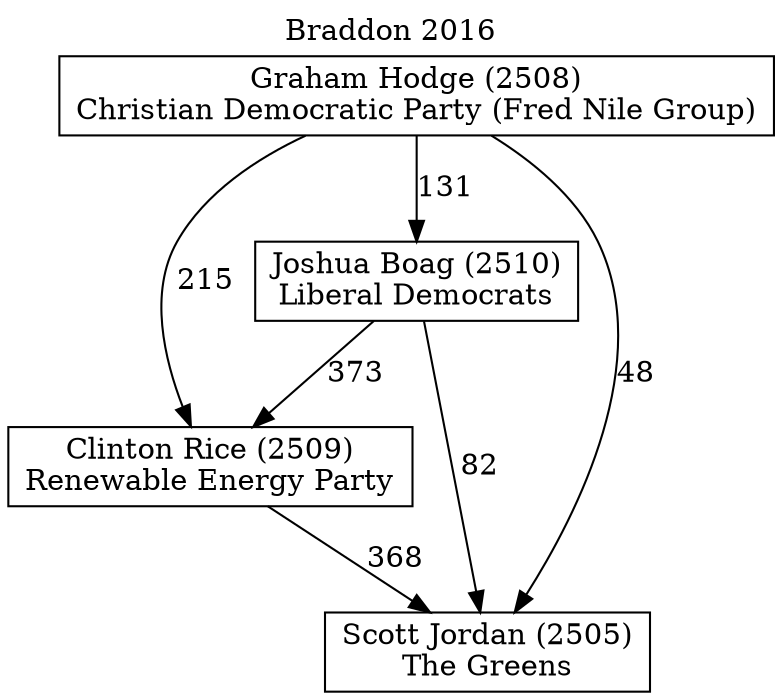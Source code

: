 // House preference flow
digraph "Scott Jordan (2505)_Braddon_2016" {
	graph [label="Braddon 2016" labelloc=t mclimit=10]
	node [shape=box]
	"Clinton Rice (2509)" [label="Clinton Rice (2509)
Renewable Energy Party"]
	"Graham Hodge (2508)" [label="Graham Hodge (2508)
Christian Democratic Party (Fred Nile Group)"]
	"Joshua Boag (2510)" [label="Joshua Boag (2510)
Liberal Democrats"]
	"Scott Jordan (2505)" [label="Scott Jordan (2505)
The Greens"]
	"Clinton Rice (2509)" -> "Scott Jordan (2505)" [label=368]
	"Graham Hodge (2508)" -> "Clinton Rice (2509)" [label=215]
	"Graham Hodge (2508)" -> "Joshua Boag (2510)" [label=131]
	"Graham Hodge (2508)" -> "Scott Jordan (2505)" [label=48]
	"Joshua Boag (2510)" -> "Clinton Rice (2509)" [label=373]
	"Joshua Boag (2510)" -> "Scott Jordan (2505)" [label=82]
}

